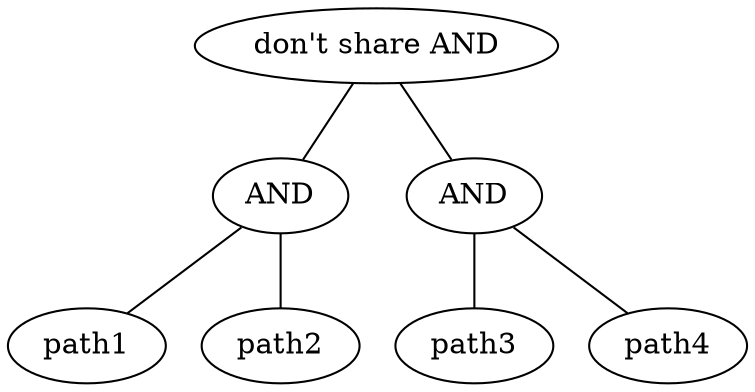 graph {
	b2a5237b550f9ed0663cb4a032d6d498 [label="don't share AND"]
	"1ed9f323211822f8586695f4ceb0e7ee" [label=AND]
	d5470db95eafb48ab9921fa12a28fac9 [label=path1]
	"1ed9f323211822f8586695f4ceb0e7ee" -- d5470db95eafb48ab9921fa12a28fac9
	c832fc52362cfaac7cf87a517e289c3a [label=path2]
	"1ed9f323211822f8586695f4ceb0e7ee" -- c832fc52362cfaac7cf87a517e289c3a
	b2a5237b550f9ed0663cb4a032d6d498 -- "1ed9f323211822f8586695f4ceb0e7ee"
	"6be2653b3c9fc5e7ed51718bd0e5449f" [label=AND]
	fbed65517a520997aa14714e8d0742e2 [label=path3]
	"6be2653b3c9fc5e7ed51718bd0e5449f" -- fbed65517a520997aa14714e8d0742e2
	b75d42013f131652113179983f60d7b9 [label=path4]
	"6be2653b3c9fc5e7ed51718bd0e5449f" -- b75d42013f131652113179983f60d7b9
	b2a5237b550f9ed0663cb4a032d6d498 -- "6be2653b3c9fc5e7ed51718bd0e5449f"
}
